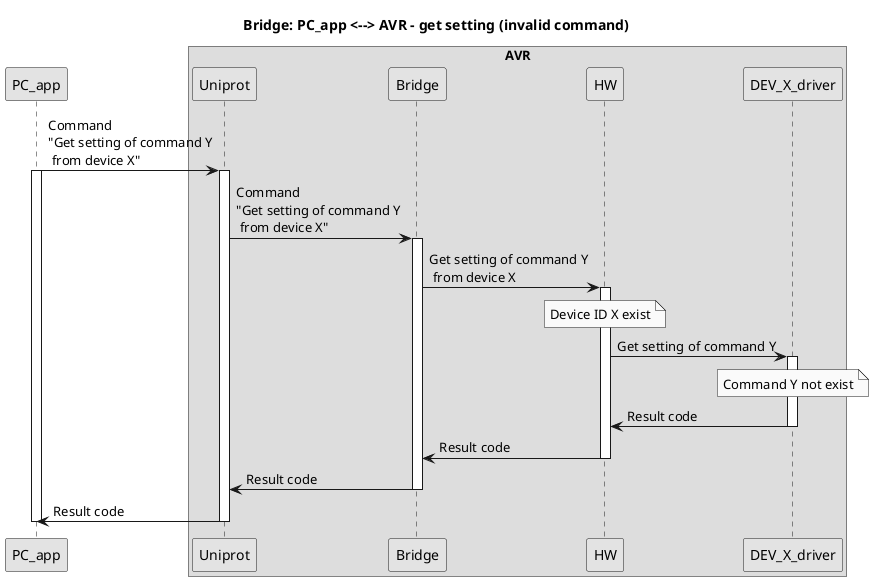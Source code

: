 @startuml

skinparam monochrome true

 title Bridge: PC_app <--> AVR - get setting (invalid command)

participant PC_app 
box "AVR"
    participant Uniprot
    participant Bridge
    participant HW
    participant DEV_X_driver
end box




PC_app -> Uniprot: Command\n"Get setting of command Y\n from device X"
activate PC_app

activate Uniprot
Uniprot -> Bridge: Command\n"Get setting of command Y\n from device X"
activate Bridge

Bridge -> HW: Get setting of command Y\n from device X
activate HW
note over HW: Device ID X exist


HW -> DEV_X_driver: Get setting of command Y
activate DEV_X_driver
note over DEV_X_driver: Command Y not exist
 

DEV_X_driver -> HW: Result code
deactivate DEV_X_driver

HW -> Bridge: Result code
deactivate HW
Bridge -> Uniprot: Result code
deactivate Bridge

Uniprot -> PC_app: Result code
deactivate Uniprot

deactivate PC_app
@enduml